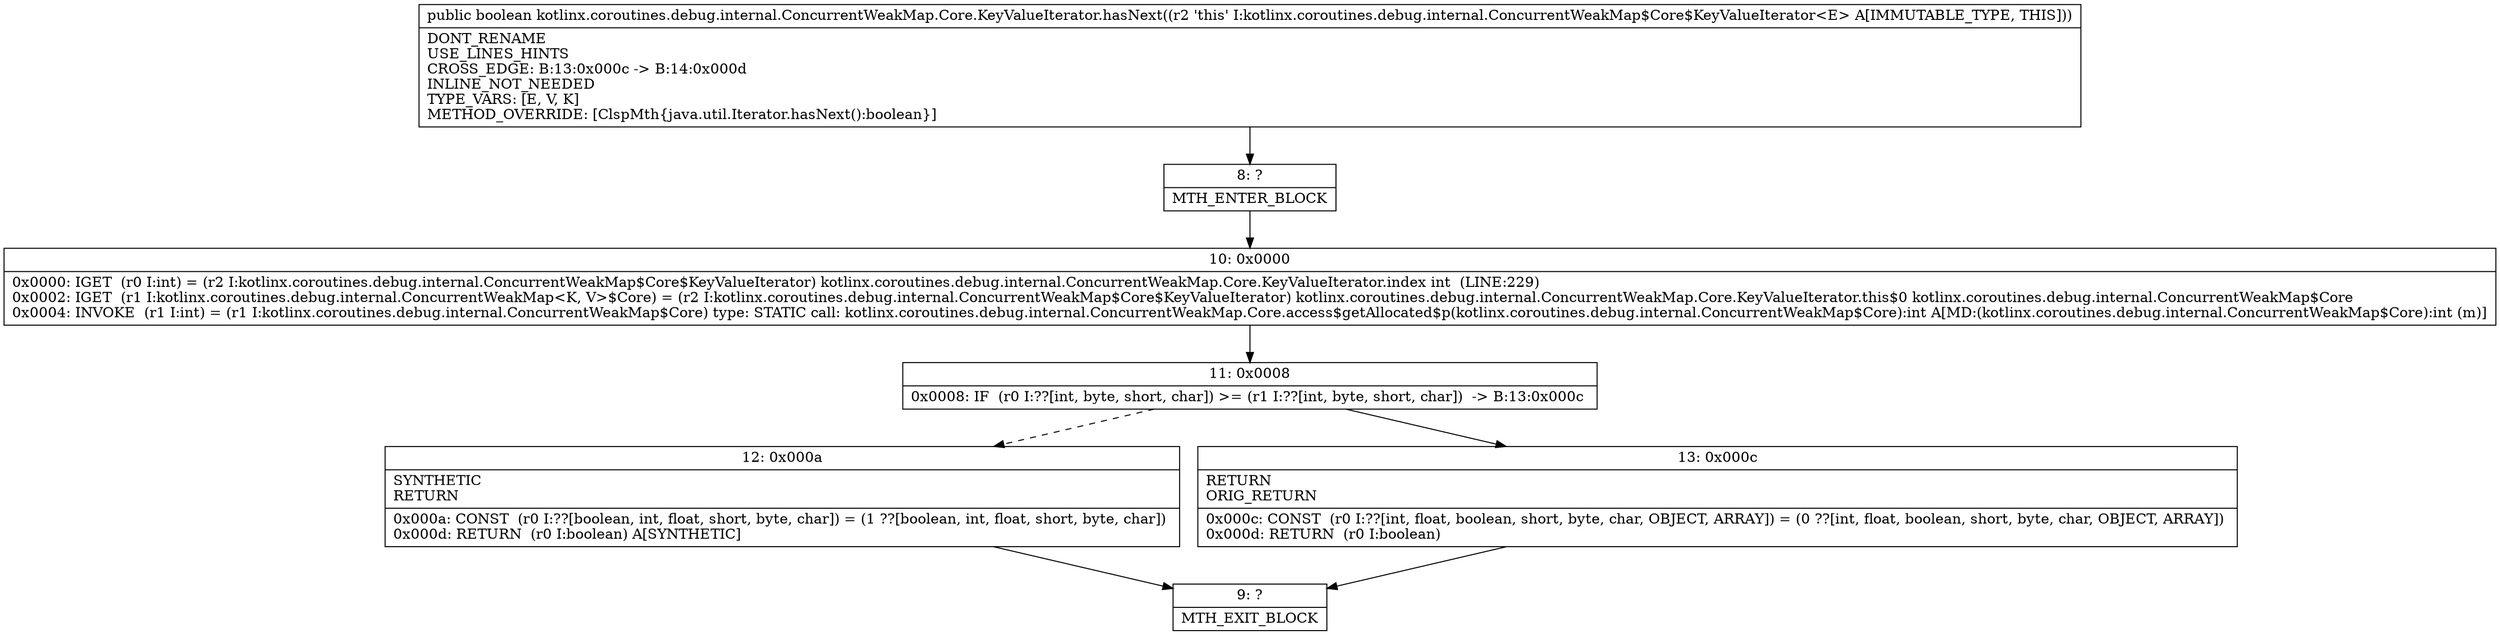 digraph "CFG forkotlinx.coroutines.debug.internal.ConcurrentWeakMap.Core.KeyValueIterator.hasNext()Z" {
Node_8 [shape=record,label="{8\:\ ?|MTH_ENTER_BLOCK\l}"];
Node_10 [shape=record,label="{10\:\ 0x0000|0x0000: IGET  (r0 I:int) = (r2 I:kotlinx.coroutines.debug.internal.ConcurrentWeakMap$Core$KeyValueIterator) kotlinx.coroutines.debug.internal.ConcurrentWeakMap.Core.KeyValueIterator.index int  (LINE:229)\l0x0002: IGET  (r1 I:kotlinx.coroutines.debug.internal.ConcurrentWeakMap\<K, V\>$Core) = (r2 I:kotlinx.coroutines.debug.internal.ConcurrentWeakMap$Core$KeyValueIterator) kotlinx.coroutines.debug.internal.ConcurrentWeakMap.Core.KeyValueIterator.this$0 kotlinx.coroutines.debug.internal.ConcurrentWeakMap$Core \l0x0004: INVOKE  (r1 I:int) = (r1 I:kotlinx.coroutines.debug.internal.ConcurrentWeakMap$Core) type: STATIC call: kotlinx.coroutines.debug.internal.ConcurrentWeakMap.Core.access$getAllocated$p(kotlinx.coroutines.debug.internal.ConcurrentWeakMap$Core):int A[MD:(kotlinx.coroutines.debug.internal.ConcurrentWeakMap$Core):int (m)]\l}"];
Node_11 [shape=record,label="{11\:\ 0x0008|0x0008: IF  (r0 I:??[int, byte, short, char]) \>= (r1 I:??[int, byte, short, char])  \-\> B:13:0x000c \l}"];
Node_12 [shape=record,label="{12\:\ 0x000a|SYNTHETIC\lRETURN\l|0x000a: CONST  (r0 I:??[boolean, int, float, short, byte, char]) = (1 ??[boolean, int, float, short, byte, char]) \l0x000d: RETURN  (r0 I:boolean) A[SYNTHETIC]\l}"];
Node_9 [shape=record,label="{9\:\ ?|MTH_EXIT_BLOCK\l}"];
Node_13 [shape=record,label="{13\:\ 0x000c|RETURN\lORIG_RETURN\l|0x000c: CONST  (r0 I:??[int, float, boolean, short, byte, char, OBJECT, ARRAY]) = (0 ??[int, float, boolean, short, byte, char, OBJECT, ARRAY]) \l0x000d: RETURN  (r0 I:boolean) \l}"];
MethodNode[shape=record,label="{public boolean kotlinx.coroutines.debug.internal.ConcurrentWeakMap.Core.KeyValueIterator.hasNext((r2 'this' I:kotlinx.coroutines.debug.internal.ConcurrentWeakMap$Core$KeyValueIterator\<E\> A[IMMUTABLE_TYPE, THIS]))  | DONT_RENAME\lUSE_LINES_HINTS\lCROSS_EDGE: B:13:0x000c \-\> B:14:0x000d\lINLINE_NOT_NEEDED\lTYPE_VARS: [E, V, K]\lMETHOD_OVERRIDE: [ClspMth\{java.util.Iterator.hasNext():boolean\}]\l}"];
MethodNode -> Node_8;Node_8 -> Node_10;
Node_10 -> Node_11;
Node_11 -> Node_12[style=dashed];
Node_11 -> Node_13;
Node_12 -> Node_9;
Node_13 -> Node_9;
}


